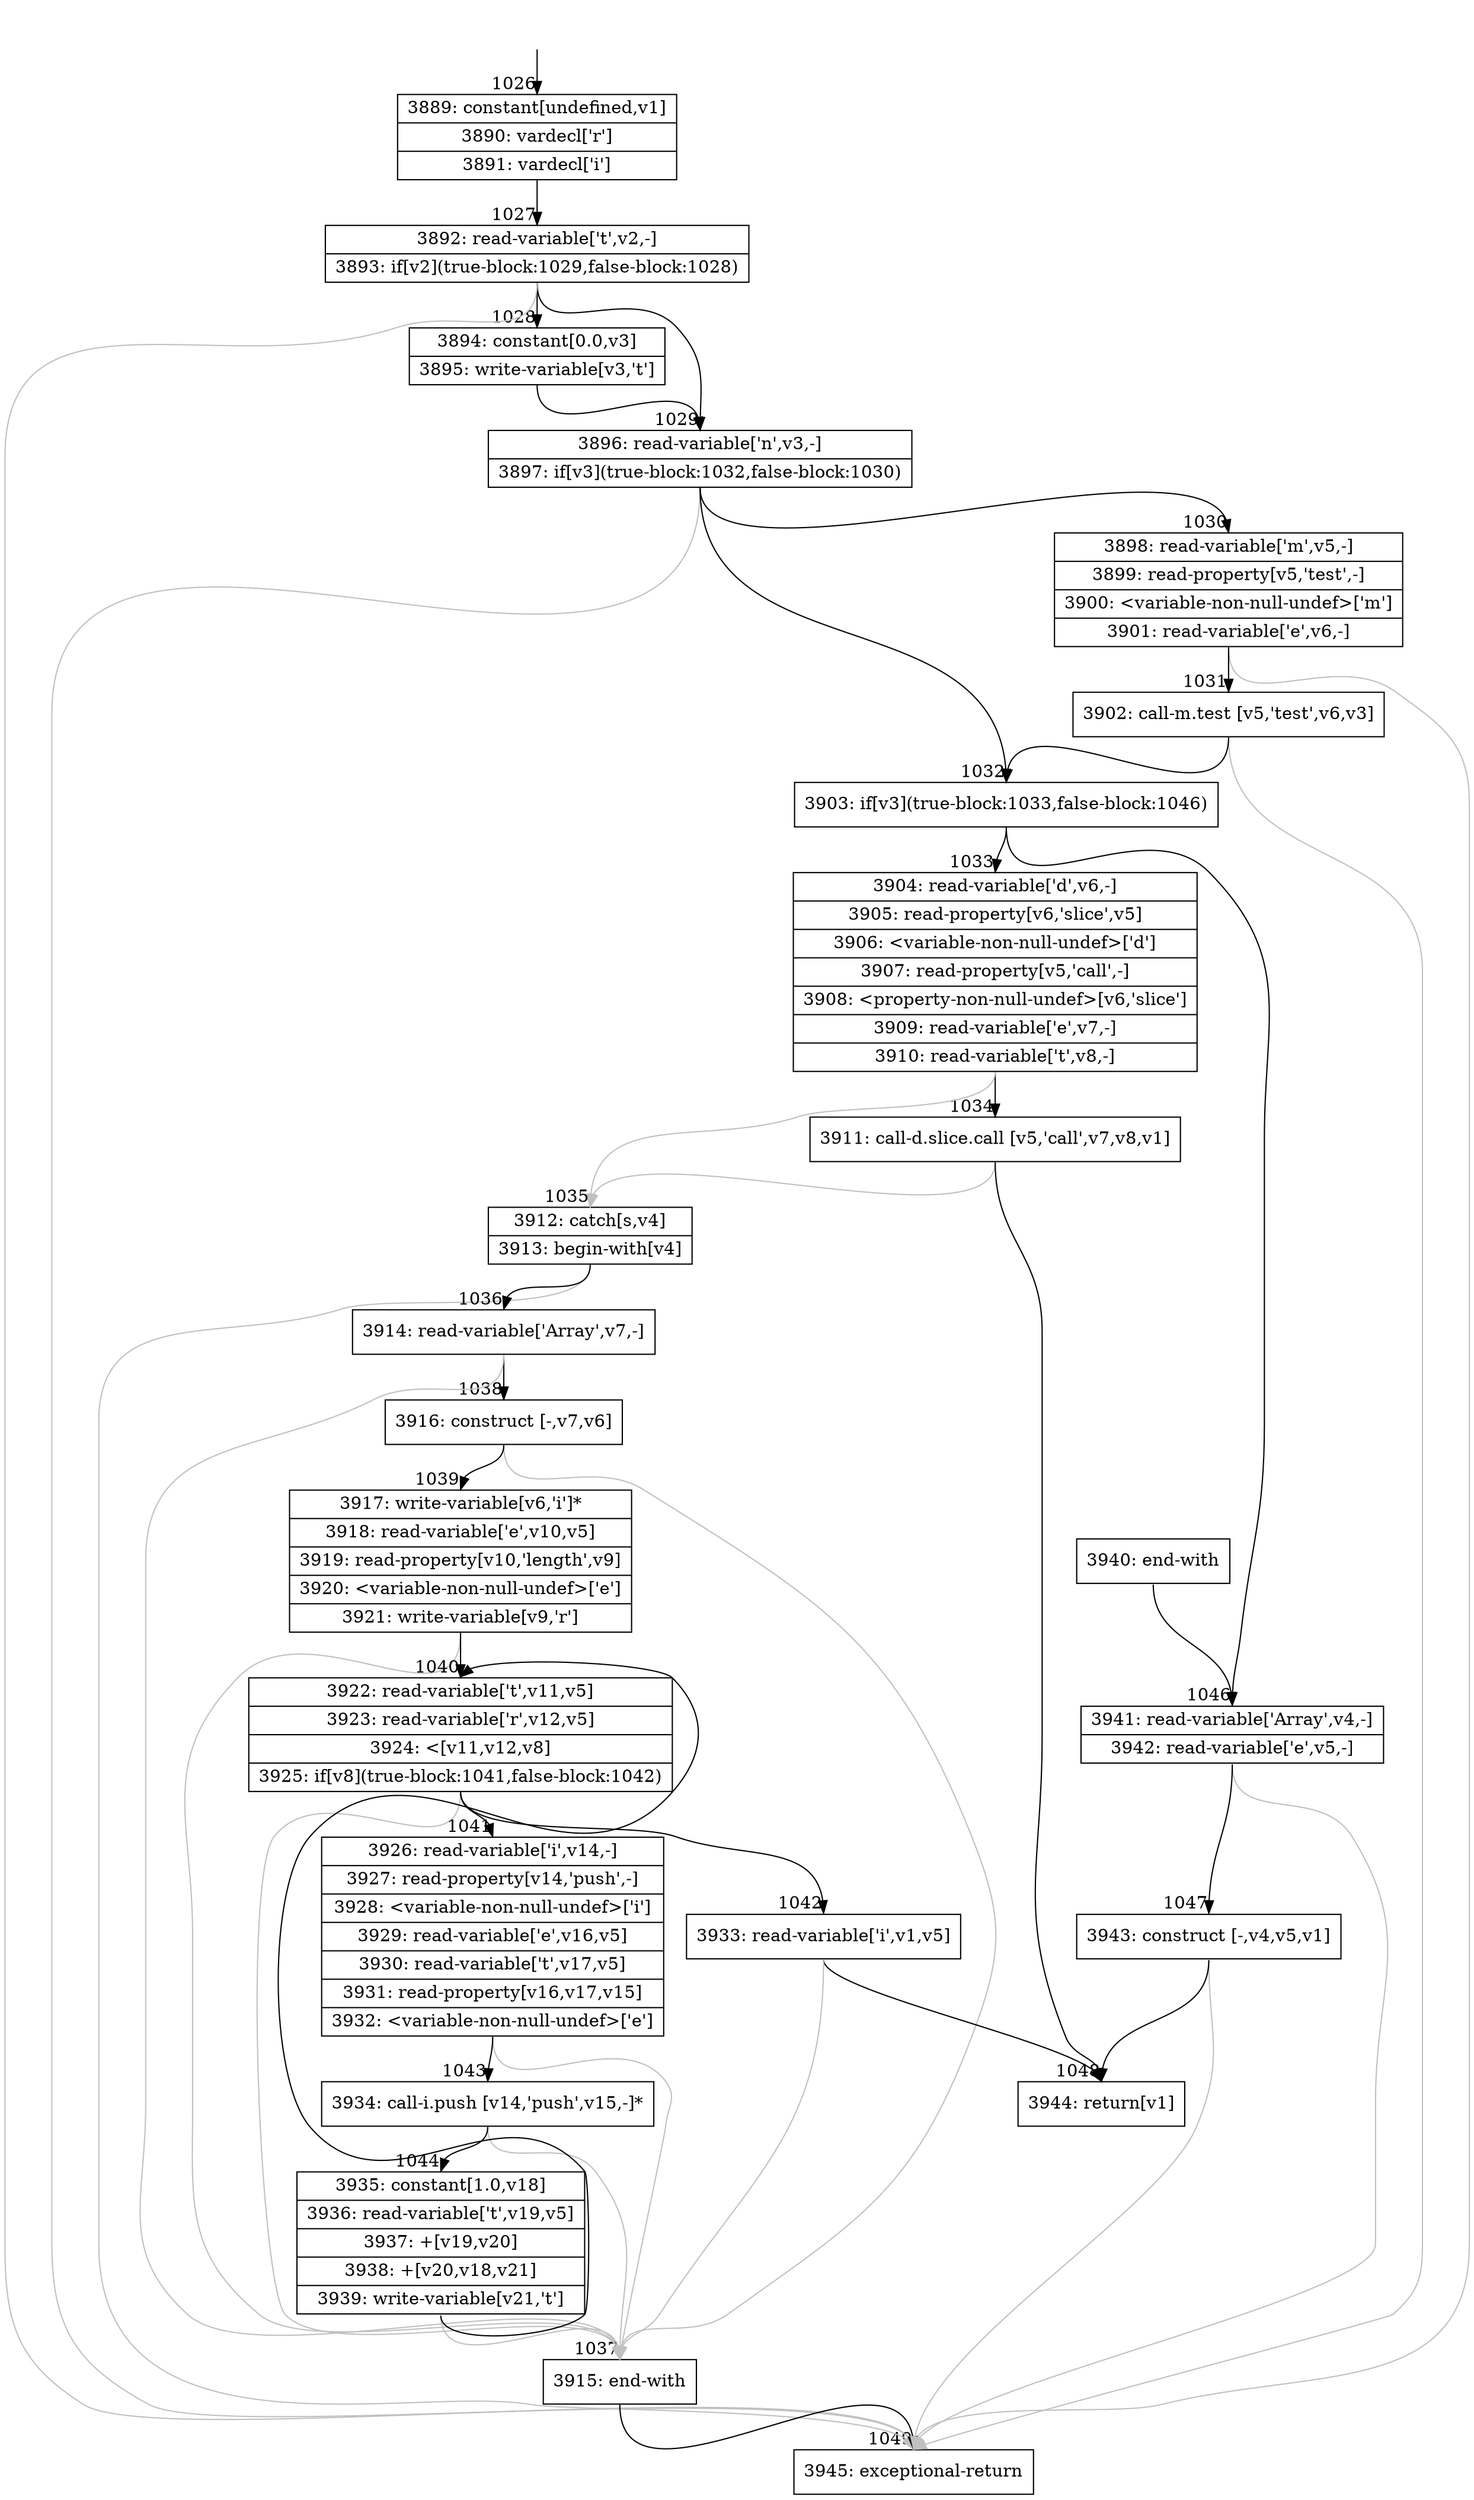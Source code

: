 digraph {
rankdir="TD"
BB_entry44[shape=none,label=""];
BB_entry44 -> BB1026 [tailport=s, headport=n, headlabel="    1026"]
BB1026 [shape=record label="{3889: constant[undefined,v1]|3890: vardecl['r']|3891: vardecl['i']}" ] 
BB1026 -> BB1027 [tailport=s, headport=n, headlabel="      1027"]
BB1027 [shape=record label="{3892: read-variable['t',v2,-]|3893: if[v2](true-block:1029,false-block:1028)}" ] 
BB1027 -> BB1029 [tailport=s, headport=n, headlabel="      1029"]
BB1027 -> BB1028 [tailport=s, headport=n, headlabel="      1028"]
BB1027 -> BB1049 [tailport=s, headport=n, color=gray, headlabel="      1049"]
BB1028 [shape=record label="{3894: constant[0.0,v3]|3895: write-variable[v3,'t']}" ] 
BB1028 -> BB1029 [tailport=s, headport=n]
BB1029 [shape=record label="{3896: read-variable['n',v3,-]|3897: if[v3](true-block:1032,false-block:1030)}" ] 
BB1029 -> BB1032 [tailport=s, headport=n, headlabel="      1032"]
BB1029 -> BB1030 [tailport=s, headport=n, headlabel="      1030"]
BB1029 -> BB1049 [tailport=s, headport=n, color=gray]
BB1030 [shape=record label="{3898: read-variable['m',v5,-]|3899: read-property[v5,'test',-]|3900: \<variable-non-null-undef\>['m']|3901: read-variable['e',v6,-]}" ] 
BB1030 -> BB1031 [tailport=s, headport=n, headlabel="      1031"]
BB1030 -> BB1049 [tailport=s, headport=n, color=gray]
BB1031 [shape=record label="{3902: call-m.test [v5,'test',v6,v3]}" ] 
BB1031 -> BB1032 [tailport=s, headport=n]
BB1031 -> BB1049 [tailport=s, headport=n, color=gray]
BB1032 [shape=record label="{3903: if[v3](true-block:1033,false-block:1046)}" ] 
BB1032 -> BB1033 [tailport=s, headport=n, headlabel="      1033"]
BB1032 -> BB1046 [tailport=s, headport=n, headlabel="      1046"]
BB1033 [shape=record label="{3904: read-variable['d',v6,-]|3905: read-property[v6,'slice',v5]|3906: \<variable-non-null-undef\>['d']|3907: read-property[v5,'call',-]|3908: \<property-non-null-undef\>[v6,'slice']|3909: read-variable['e',v7,-]|3910: read-variable['t',v8,-]}" ] 
BB1033 -> BB1034 [tailport=s, headport=n, headlabel="      1034"]
BB1033 -> BB1035 [tailport=s, headport=n, color=gray, headlabel="      1035"]
BB1034 [shape=record label="{3911: call-d.slice.call [v5,'call',v7,v8,v1]}" ] 
BB1034 -> BB1048 [tailport=s, headport=n, headlabel="      1048"]
BB1034 -> BB1035 [tailport=s, headport=n, color=gray]
BB1035 [shape=record label="{3912: catch[s,v4]|3913: begin-with[v4]}" ] 
BB1035 -> BB1036 [tailport=s, headport=n, headlabel="      1036"]
BB1035 -> BB1049 [tailport=s, headport=n, color=gray]
BB1036 [shape=record label="{3914: read-variable['Array',v7,-]}" ] 
BB1036 -> BB1038 [tailport=s, headport=n, headlabel="      1038"]
BB1036 -> BB1037 [tailport=s, headport=n, color=gray, headlabel="      1037"]
BB1037 [shape=record label="{3915: end-with}" ] 
BB1037 -> BB1049 [tailport=s, headport=n]
BB1038 [shape=record label="{3916: construct [-,v7,v6]}" ] 
BB1038 -> BB1039 [tailport=s, headport=n, headlabel="      1039"]
BB1038 -> BB1037 [tailport=s, headport=n, color=gray]
BB1039 [shape=record label="{3917: write-variable[v6,'i']*|3918: read-variable['e',v10,v5]|3919: read-property[v10,'length',v9]|3920: \<variable-non-null-undef\>['e']|3921: write-variable[v9,'r']}" ] 
BB1039 -> BB1040 [tailport=s, headport=n, headlabel="      1040"]
BB1039 -> BB1037 [tailport=s, headport=n, color=gray]
BB1040 [shape=record label="{3922: read-variable['t',v11,v5]|3923: read-variable['r',v12,v5]|3924: \<[v11,v12,v8]|3925: if[v8](true-block:1041,false-block:1042)}" ] 
BB1040 -> BB1041 [tailport=s, headport=n, headlabel="      1041"]
BB1040 -> BB1042 [tailport=s, headport=n, headlabel="      1042"]
BB1040 -> BB1037 [tailport=s, headport=n, color=gray]
BB1041 [shape=record label="{3926: read-variable['i',v14,-]|3927: read-property[v14,'push',-]|3928: \<variable-non-null-undef\>['i']|3929: read-variable['e',v16,v5]|3930: read-variable['t',v17,v5]|3931: read-property[v16,v17,v15]|3932: \<variable-non-null-undef\>['e']}" ] 
BB1041 -> BB1043 [tailport=s, headport=n, headlabel="      1043"]
BB1041 -> BB1037 [tailport=s, headport=n, color=gray]
BB1042 [shape=record label="{3933: read-variable['i',v1,v5]}" ] 
BB1042 -> BB1048 [tailport=s, headport=n]
BB1042 -> BB1037 [tailport=s, headport=n, color=gray]
BB1043 [shape=record label="{3934: call-i.push [v14,'push',v15,-]*}" ] 
BB1043 -> BB1044 [tailport=s, headport=n, headlabel="      1044"]
BB1043 -> BB1037 [tailport=s, headport=n, color=gray]
BB1044 [shape=record label="{3935: constant[1.0,v18]|3936: read-variable['t',v19,v5]|3937: +[v19,v20]|3938: +[v20,v18,v21]|3939: write-variable[v21,'t']}" ] 
BB1044 -> BB1040 [tailport=s, headport=n]
BB1044 -> BB1037 [tailport=s, headport=n, color=gray]
BB1045 [shape=record label="{3940: end-with}" ] 
BB1045 -> BB1046 [tailport=s, headport=n]
BB1046 [shape=record label="{3941: read-variable['Array',v4,-]|3942: read-variable['e',v5,-]}" ] 
BB1046 -> BB1047 [tailport=s, headport=n, headlabel="      1047"]
BB1046 -> BB1049 [tailport=s, headport=n, color=gray]
BB1047 [shape=record label="{3943: construct [-,v4,v5,v1]}" ] 
BB1047 -> BB1048 [tailport=s, headport=n]
BB1047 -> BB1049 [tailport=s, headport=n, color=gray]
BB1048 [shape=record label="{3944: return[v1]}" ] 
BB1049 [shape=record label="{3945: exceptional-return}" ] 
}
